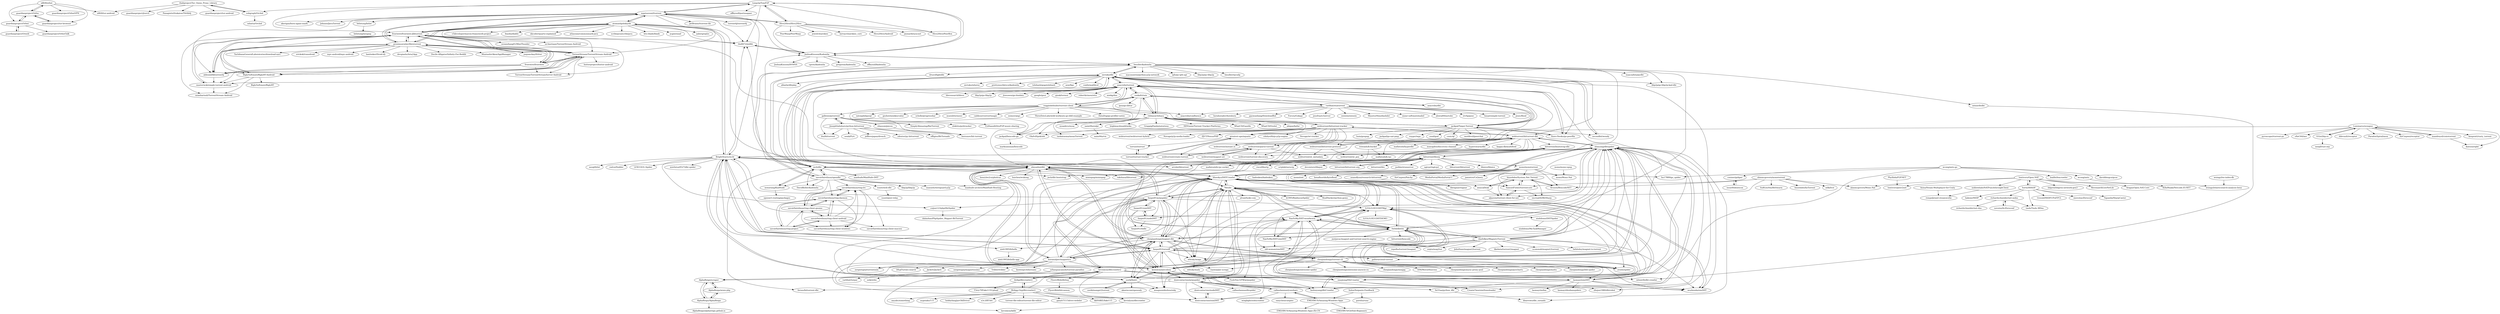 digraph G {
"n8fr8/orbot" -> "guardianproject/Orfox"
"n8fr8/orbot" -> "n8fr8/tor-android"
"n8fr8/orbot" -> "guardianproject/Orbot"
"n8fr8/orbot" -> "guardianproject/OrbotVPN"
"n8fr8/orbot" -> "guardianproject/tor-browser"
"mpetazzoni/ttorrent" -> "atomashpolskiy/bt"
"mpetazzoni/ttorrent" -> "frostwire/frostwire-jlibtorrent"
"mpetazzoni/ttorrent" -> "proninyaroslav/libretorrent"
"mpetazzoni/ttorrent" -> "tomp2p/TomP2P"
"mpetazzoni/ttorrent" -> "TorrentStream/TorrentStream-Android"
"mpetazzoni/ttorrent" -> "the8472/mldht"
"mpetazzoni/ttorrent" -> "bitletorg/bitlet"
"mpetazzoni/ttorrent" -> "aldenml/libtorrent4j"
"mpetazzoni/ttorrent" -> "BrightStarry/zx-bt"
"mpetazzoni/ttorrent" -> "Hive2Hive/Hive2Hive"
"mpetazzoni/ttorrent" -> "JetBrains/ttorrent-lib"
"mpetazzoni/ttorrent" -> "JoshuaKissoon/Kademlia"
"mpetazzoni/ttorrent" -> "torrent4j/torrent4j"
"mpetazzoni/ttorrent" -> "akerigan/born-again-snark"
"mpetazzoni/ttorrent" -> "Johnnei/JavaTorrent"
"cenkalti/rain" -> "anacrolix/torrent"
"cenkalti/rain" -> "veggiedefender/torrent-client"
"cenkalti/rain" -> "jackpal/bencode-go"
"cenkalti/rain" -> "anacrolix/dht"
"cenkalti/rain" -> "chihaya/chihaya"
"cenkalti/rain" -> "anacrolix/confluence"
"cenkalti/rain" -> "varbhat/exatorrent"
"cenkalti/rain" -> "ipsn/go-libtor" ["e"=1]
"Hive2Hive/Hive2Hive" -> "tomp2p/TomP2P"
"Hive2Hive/Hive2Hive" -> "PeerWasp/PeerWasp"
"Hive2Hive/Hive2Hive" -> "jewel/clearskies" ["e"=1]
"Hive2Hive/Hive2Hive" -> "larroy/clearskies_core" ["e"=1]
"Hive2Hive/Hive2Hive" -> "Hive2Hive/Android"
"Hive2Hive/Hive2Hive" -> "JoshuaKissoon/Kademlia"
"Hive2Hive/Hive2Hive" -> "jminardi/syncnet" ["e"=1]
"Hive2Hive/Hive2Hive" -> "mpetazzoni/ttorrent"
"Hive2Hive/Hive2Hive" -> "Hive2Hive/PeerBox"
"anacrolix/torrent" -> "jpillora/cloud-torrent" ["e"=1]
"anacrolix/torrent" -> "jackpal/Taipei-Torrent"
"anacrolix/torrent" -> "shiyanhui/dht"
"anacrolix/torrent" -> "cenkalti/rain"
"anacrolix/torrent" -> "chihaya/chihaya"
"anacrolix/torrent" -> "Sioro-Neoku/go-peerflix"
"anacrolix/torrent" -> "blevesearch/bleve" ["e"=1]
"anacrolix/torrent" -> "libp2p/go-libp2p" ["e"=1]
"anacrolix/torrent" -> "nictuku/dht"
"anacrolix/torrent" -> "jteeuwen/go-bindata" ["e"=1]
"anacrolix/torrent" -> "google/gxui" ["e"=1]
"anacrolix/torrent" -> "gizak/termui" ["e"=1]
"anacrolix/torrent" -> "robertkrimen/otto" ["e"=1]
"anacrolix/torrent" -> "veggiedefender/torrent-client"
"anacrolix/torrent" -> "miekg/dns" ["e"=1]
"shiyanhui/dht" -> "fanpei91/p2pspider"
"shiyanhui/dht" -> "fanpei91/torsniff"
"shiyanhui/dht" -> "BrightStarry/zx-bt"
"shiyanhui/dht" -> "anacrolix/torrent"
"shiyanhui/dht" -> "nictuku/dht"
"shiyanhui/dht" -> "78/ssbc"
"shiyanhui/dht" -> "alanyang/dhtspider"
"shiyanhui/dht" -> "keenwon/antcolony"
"shiyanhui/dht" -> "chenjiandongx/magnet-dht"
"shiyanhui/dht" -> "hu17889/go_spider" ["e"=1]
"shiyanhui/dht" -> "0x0d/dhtfck"
"shiyanhui/dht" -> "boramalper/magnetico"
"shiyanhui/dht" -> "henrylee2cn/pholcus" ["e"=1]
"shiyanhui/dht" -> "blueskyz/DHTCrawler"
"shiyanhui/dht" -> "huichen/wukong" ["e"=1]
"fanpei91/torsniff" -> "shiyanhui/dht"
"fanpei91/torsniff" -> "chenjiandongx/magnet-dht"
"fanpei91/torsniff" -> "BrightStarry/zx-bt"
"fanpei91/torsniff" -> "keenwon/antcolony"
"fanpei91/torsniff" -> "alanyang/dhtspider"
"fanpei91/torsniff" -> "boramalper/magnetico"
"fanpei91/torsniff" -> "blueskyz/DHTCrawler"
"fanpei91/torsniff" -> "anacrolix/torrent"
"fanpei91/torsniff" -> "78/ssbc"
"fanpei91/torsniff" -> "ssstk/findcl"
"fanpei91/torsniff" -> "chenjiandongx/torrent-cli"
"fanpei91/torsniff" -> "whtsky/maga"
"fanpei91/torsniff" -> "NanYoMy/DHT-woodworm"
"fanpei91/torsniff" -> "beilunyang/dhtCrawler"
"fanpei91/torsniff" -> "jpillora/cloud-torrent" ["e"=1]
"bizzehdee/System.Net.Torrent" -> "SamuelFisher/torrentcore"
"bizzehdee/System.Net.Torrent" -> "amacal/leak"
"bizzehdee/System.Net.Torrent" -> "aljazsim/torrent-client-for-net"
"bizzehdee/System.Net.Torrent" -> "encrypt0r/BitSharp"
"bizzehdee/System.Net.Torrent" -> "Krusen/BencodeNET"
"naim94a/udpt" -> "naim94a/vix"
"78/ssbc" -> "keenwon/antcolony"
"78/ssbc" -> "shiyanhui/dht"
"78/ssbc" -> "NanYoMy/DHT-woodworm"
"78/ssbc" -> "blueskyz/DHTCrawler"
"78/ssbc" -> "wenguonideshou/zsky" ["e"=1]
"78/ssbc" -> "alanyang/dhtspider"
"78/ssbc" -> "0x0d/dhtfck"
"78/ssbc" -> "k1995/BaiduyunSpider" ["e"=1]
"78/ssbc" -> "Fuck-You-GFW/p2pspider" ["e"=1]
"78/ssbc" -> "fanpei91/p2pspider"
"78/ssbc" -> "dontcontactme/p2pspider"
"78/ssbc" -> "RealHacker/python-gems" ["e"=1]
"78/ssbc" -> "chenjiandongx/magnet-dht"
"78/ssbc" -> "h31h31/H31DHTMgr"
"78/ssbc" -> "alvan/luokr.com" ["e"=1]
"chenjiandongx/magnet-dht" -> "chenjiandongx/torrent-cli"
"chenjiandongx/magnet-dht" -> "blueskyz/DHTCrawler"
"chenjiandongx/magnet-dht" -> "fanpei91/torsniff"
"chenjiandongx/magnet-dht" -> "BrightStarry/zx-bt"
"chenjiandongx/magnet-dht" -> "shiyanhui/dht"
"chenjiandongx/magnet-dht" -> "keenwon/antcolony"
"chenjiandongx/magnet-dht" -> "ssstk/findcl"
"chenjiandongx/magnet-dht" -> "fanpei91/p2pspider"
"chenjiandongx/magnet-dht" -> "alanyang/dhtspider"
"chenjiandongx/magnet-dht" -> "xieh1995/bthello"
"chenjiandongx/magnet-dht" -> "0x0d/dhtfck"
"chenjiandongx/magnet-dht" -> "raawaa/jav-scrapy" ["e"=1]
"chenjiandongx/magnet-dht" -> "78/ssbc"
"chenjiandongx/magnet-dht" -> "whtsky/maga"
"chenjiandongx/magnet-dht" -> "boramalper/magnetico"
"thaliproject/Tor_Onion_Proxy_Library" -> "PanagiotisDrakatos/T0rlib4j"
"thaliproject/Tor_Onion_Proxy_Library" -> "subgraph/Orchid"
"thaliproject/Tor_Onion_Proxy_Library" -> "guardianproject/tor-android" ["e"=1]
"thaliproject/Tor_Onion_Proxy_Library" -> "n8fr8/tor-android"
"thaliproject/Tor_Onion_Proxy_Library" -> "guardianproject/jtorctl"
"liulex/Snipaste-Feedback" -> "EMLVIRUS/Amazing-Windows-Apps"
"liulex/Snipaste-Feedback" -> "goreliu/runz" ["e"=1]
"SamuelFisher/torrentcore" -> "bizzehdee/System.Net.Torrent"
"SamuelFisher/torrentcore" -> "encrypt0r/BitSharp"
"SamuelFisher/torrentcore" -> "aljazsim/torrent-client-for-net"
"Btdigg-Org/dhtcrawler2" -> "btdig/dhtcrawler2"
"Btdigg-Org/dhtcrawler2" -> "kevinlynx/dhtcrawler"
"Btdigg-Org/dhtcrawler2" -> "kevinlynx/dhtcrawler2"
"Btdigg-Org/dhtcrawler2" -> "torrent-file-editor/torrent-file-editor" ["e"=1]
"Btdigg-Org/dhtcrawler2" -> "gaoyb7/115drive-webdav" ["e"=1]
"Btdigg-Org/dhtcrawler2" -> "kkHAIKE/fake115" ["e"=1]
"Btdigg-Org/dhtcrawler2" -> "anyabc/something" ["e"=1]
"Btdigg-Org/dhtcrawler2" -> "acgotaku/115" ["e"=1]
"Btdigg-Org/dhtcrawler2" -> "hobbyfang/javOldDriver" ["e"=1]
"Btdigg-Org/dhtcrawler2" -> "u3c3/BT-btt" ["e"=1]
"Asixa/Steam-Multiplayer-for-Unity" -> "rempelj/unet-steamworks"
"boramalper/magnetico" -> "sergiotapia/magnetissimo" ["e"=1]
"boramalper/magnetico" -> "shiyanhui/dht"
"boramalper/magnetico" -> "Tribler/tribler" ["e"=1]
"boramalper/magnetico" -> "fanpei91/torsniff"
"boramalper/magnetico" -> "anacrolix/torrent"
"boramalper/magnetico" -> "fanpei91/p2pspider"
"boramalper/magnetico" -> "sergiotapia/torrentinim" ["e"=1]
"boramalper/magnetico" -> "kevinlynx/dhtcrawler2"
"boramalper/magnetico" -> "chenjiandongx/magnet-dht"
"boramalper/magnetico" -> "AlphaReign/scraper"
"boramalper/magnetico" -> "Jackett/Jackett" ["e"=1]
"boramalper/magnetico" -> "78/ssbc"
"boramalper/magnetico" -> "urbanguacamole/torrent-paradise"
"boramalper/magnetico" -> "kootenpv/whereami" ["e"=1]
"boramalper/magnetico" -> "DEgITx/rats-search" ["e"=1]
"chihaya/chihaya" -> "webtorrent/bittorrent-tracker"
"chihaya/chihaya" -> "anacrolix/torrent"
"chihaya/chihaya" -> "leighmacdonald/mika"
"chihaya/chihaya" -> "GrappigPanda/notorious"
"chihaya/chihaya" -> "jackpal/Taipei-Torrent"
"chihaya/chihaya" -> "HDVinnie/Torrent-Tracker-Platforms" ["e"=1]
"chihaya/chihaya" -> "cenkalti/rain"
"chihaya/chihaya" -> "WhatCD/Gazelle" ["e"=1]
"chihaya/chihaya" -> "WhatCD/Ocelot" ["e"=1]
"chihaya/chihaya" -> "naim94a/udpt"
"chihaya/chihaya" -> "OlafvdSpek/xbt"
"chihaya/chihaya" -> "taobataoma/meanTorrent" ["e"=1]
"chihaya/chihaya" -> "greatest-ape/aquatic"
"chihaya/chihaya" -> "abique/hefur"
"chihaya/chihaya" -> "nyaadevs/nyaa" ["e"=1]
"bittorrent/libutp" -> "bittorrent/bootstrap-dht"
"bittorrent/libutp" -> "jech/dht"
"bittorrent/libutp" -> "bittorrent/bittorrent.org"
"bittorrent/libutp" -> "arvidn/libtorrent" ["e"=1]
"bittorrent/libutp" -> "rakshasa/libtorrent" ["e"=1]
"bittorrent/libutp" -> "libtorrent/libtorrent" ["e"=1]
"bittorrent/libutp" -> "miniupnp/miniupnp" ["e"=1]
"bittorrent/libutp" -> "libnice/libnice" ["e"=1]
"bittorrent/libutp" -> "cisco/libsrtp" ["e"=1]
"bittorrent/libutp" -> "sctplab/usrsctp" ["e"=1]
"bittorrent/libutp" -> "devsisters/libquic" ["e"=1]
"bittorrent/libutp" -> "mono/monotorrent"
"bittorrent/libutp" -> "bittorrent/btc"
"bittorrent/libutp" -> "jselbie/stunserver" ["e"=1]
"bittorrent/libutp" -> "ngtcp2/ngtcp2" ["e"=1]
"subgraph/Orchid" -> "thaliproject/Tor_Onion_Proxy_Library"
"subgraph/Orchid" -> "mhatta/Orchid"
"atomashpolskiy/bt" -> "mpetazzoni/ttorrent"
"atomashpolskiy/bt" -> "frostwire/frostwire-jlibtorrent"
"atomashpolskiy/bt" -> "proninyaroslav/libretorrent"
"atomashpolskiy/bt" -> "BrightStarry/zx-bt"
"atomashpolskiy/bt" -> "the8472/mldht"
"atomashpolskiy/bt" -> "shiyanhui/dht"
"atomashpolskiy/bt" -> "aaberg/sql2o" ["e"=1]
"atomashpolskiy/bt" -> "v5developer/maven-framework-project" ["e"=1]
"atomashpolskiy/bt" -> "ihaolin/diablo" ["e"=1]
"atomashpolskiy/bt" -> "nkcoder/quartz-explained" ["e"=1]
"atomashpolskiy/bt" -> "atlassian/commonmark-java" ["e"=1]
"atomashpolskiy/bt" -> "scribejava/scribejava" ["e"=1]
"atomashpolskiy/bt" -> "lets-blade/blade" ["e"=1]
"atomashpolskiy/bt" -> "TorrentStream/TorrentStream-Android"
"atomashpolskiy/bt" -> "acgist/snail" ["e"=1]
"bittorrent/bittorrent.org" -> "bittorrent/libutp"
"proninyaroslav/libretorrent" -> "frostwire/frostwire-jlibtorrent"
"proninyaroslav/libretorrent" -> "TachibanaGeneralLaboratories/download-navi" ["e"=1]
"proninyaroslav/libretorrent" -> "TorrentStream/TorrentStream-Android"
"proninyaroslav/libretorrent" -> "BiglySoftware/BiglyBT-Android"
"proninyaroslav/libretorrent" -> "erickok/transdroid" ["e"=1]
"proninyaroslav/libretorrent" -> "mpv-android/mpv-android" ["e"=1]
"proninyaroslav/libretorrent" -> "aldenml/libtorrent4j"
"proninyaroslav/libretorrent" -> "Iamlooker/Droid-ify" ["e"=1]
"proninyaroslav/libretorrent" -> "frostwire/frostwire"
"proninyaroslav/libretorrent" -> "devgianlu/Aria2App" ["e"=1]
"proninyaroslav/libretorrent" -> "Docile-Alligator/Infinity-For-Reddit" ["e"=1]
"proninyaroslav/libretorrent" -> "atomashpolskiy/bt"
"proninyaroslav/libretorrent" -> "MuntashirAkon/AppManager" ["e"=1]
"proninyaroslav/libretorrent" -> "jonjomckay/fritter" ["e"=1]
"proninyaroslav/libretorrent" -> "mpetazzoni/ttorrent"
"Phylliida/P2P.NET" -> "lontivero/peer2net"
"bmuller/kademlia" -> "bmuller/rpcudp"
"bmuller/kademlia" -> "JoshuaKissoon/Kademlia"
"bmuller/kademlia" -> "nictuku/dht"
"bmuller/kademlia" -> "jech/dht"
"bmuller/kademlia" -> "nitmir/btdht"
"bmuller/kademlia" -> "savoirfairelinux/opendht"
"bmuller/kademlia" -> "libp2p/go-libp2p-kad-dht" ["e"=1]
"bmuller/kademlia" -> "blueskyz/DHTCrawler"
"bmuller/kademlia" -> "isaaczafuta/pydht"
"bmuller/kademlia" -> "webtorrent/bittorrent-dht"
"bmuller/kademlia" -> "drxzcl/lightdht"
"bmuller/kademlia" -> "macsnoeren/python-p2p-network" ["e"=1]
"bmuller/kademlia" -> "0x0d/dhtfck"
"bmuller/kademlia" -> "ipfs/py-ipfs-api" ["e"=1]
"bmuller/kademlia" -> "libp2p/py-libp2p" ["e"=1]
"frostwire/frostwire" -> "frostwire/frostwire-jlibtorrent"
"frostwire/frostwire" -> "TorrentStream/TorrentStream-Android"
"frostwire/frostwire" -> "proninyaroslav/libretorrent"
"frostwire/frostwire" -> "aldenml/libtorrent4j"
"frostwire/frostwire" -> "masterwok/simple-torrent-android"
"frostwire/frostwire" -> "BiglySoftware/BiglyBT-Android"
"frostwire/frostwire" -> "TorrentStream/TorrentStreamServer-Android"
"hadouken/hadouken" -> "libragnar/ragnar"
"mono/monotorrent" -> "bizzehdee/System.Net.Torrent"
"mono/monotorrent" -> "mono/xwt" ["e"=1]
"mono/monotorrent" -> "Krusen/BencodeNET"
"mono/monotorrent" -> "amacal/leak"
"mono/monotorrent" -> "SamuelFisher/torrentcore"
"mono/monotorrent" -> "hadouken/hadouken"
"mono/monotorrent" -> "mono/Mono.Nat"
"mono/monotorrent" -> "hexafluoride/byteflood"
"mono/monotorrent" -> "seanoflynn/research-bittorrent"
"mono/monotorrent" -> "h31h31/H31DHTMgr"
"mono/monotorrent" -> "SirCmpwn/Patchy"
"mono/monotorrent" -> "libragnar/ragnar"
"mono/monotorrent" -> "MediaPortal/MediaPortal-1" ["e"=1]
"mono/monotorrent" -> "jamietre/CsQuery" ["e"=1]
"nictuku/dht" -> "jackpal/Taipei-Torrent"
"nictuku/dht" -> "secondbit/wendy"
"nictuku/dht" -> "anacrolix/dht"
"nictuku/dht" -> "shiyanhui/dht"
"nictuku/dht" -> "bmuller/kademlia"
"nictuku/dht" -> "libp2p/go-libp2p-kad-dht" ["e"=1]
"nictuku/dht" -> "nictuku/wherez"
"nictuku/dht" -> "prettymuchbryce/kademlia"
"nictuku/dht" -> "jech/dht"
"nictuku/dht" -> "anacrolix/torrent"
"nictuku/dht" -> "zhujun1980/dhtrobot"
"nictuku/dht" -> "telehash/gogotelehash" ["e"=1]
"nictuku/dht" -> "Sioro-Neoku/go-peerflix"
"nictuku/dht" -> "axw/llgo" ["e"=1]
"nictuku/dht" -> "conformal/btcd" ["e"=1]
"tomp2p/TomP2P" -> "Hive2Hive/Hive2Hive"
"tomp2p/TomP2P" -> "JoshuaKissoon/Kademlia"
"tomp2p/TomP2P" -> "the8472/mldht"
"tomp2p/TomP2P" -> "offbynull/portmapper" ["e"=1]
"tomp2p/TomP2P" -> "mpetazzoni/ttorrent"
"tomp2p/TomP2P" -> "frostwire/frostwire-jlibtorrent"
"tomp2p/TomP2P" -> "Hive2Hive/PeerBox"
"tomp2p/TomP2P" -> "subgraph/Orchid"
"jackpal/Taipei-Torrent" -> "nictuku/dht"
"jackpal/Taipei-Torrent" -> "anacrolix/torrent"
"jackpal/Taipei-Torrent" -> "Sioro-Neoku/go-peerflix"
"jackpal/Taipei-Torrent" -> "royger/wgo"
"jackpal/Taipei-Torrent" -> "chihaya/chihaya"
"jackpal/Taipei-Torrent" -> "jackpal/bencode-go"
"jackpal/Taipei-Torrent" -> "zond/god" ["e"=1]
"jackpal/Taipei-Torrent" -> "cznic/ql" ["e"=1]
"jackpal/Taipei-Torrent" -> "secondbit/wendy"
"jackpal/Taipei-Torrent" -> "worldveil/peerchat"
"jackpal/Taipei-Torrent" -> "xiaojiong/DhtCrawler"
"jackpal/Taipei-Torrent" -> "huin/goupnp" ["e"=1]
"jackpal/Taipei-Torrent" -> "jackpal/go-nat-pmp" ["e"=1]
"secondbit/wendy" -> "nictuku/dht"
"varbhat/exatorrent" -> "sergiotapia/torrentinim" ["e"=1]
"varbhat/exatorrent" -> "cenkalti/rain"
"varbhat/exatorrent" -> "boypt/simple-torrent" ["e"=1]
"varbhat/exatorrent" -> "jesec/flood" ["e"=1]
"varbhat/exatorrent" -> "anacrolix/confluence"
"varbhat/exatorrent" -> "horahoradev/horahora" ["e"=1]
"varbhat/exatorrent" -> "gaowanliang/DownloadBot" ["e"=1]
"varbhat/exatorrent" -> "Forceu/Gokapi" ["e"=1]
"varbhat/exatorrent" -> "jessfraz/s3server" ["e"=1]
"varbhat/exatorrent" -> "swizzin/swizzin" ["e"=1]
"varbhat/exatorrent" -> "anacrolix/torrent"
"varbhat/exatorrent" -> "MauriceNino/dashdot" ["e"=1]
"varbhat/exatorrent" -> "smmr-software/mabel"
"varbhat/exatorrent" -> "alexta69/metube" ["e"=1]
"varbhat/exatorrent" -> "stv0g/gose" ["e"=1]
"issue9/identicon" -> "cosiner/gohper"
"Luminarys/synapse" -> "GGist/bip-rs"
"Luminarys/synapse" -> "ddevault/receptor"
"Luminarys/synapse" -> "ParadoxSpiral/axon"
"Luminarys/synapse" -> "SirCmpwn/receptor"
"Luminarys/synapse" -> "mandreyel/cratetorrent"
"Luminarys/synapse" -> "greatest-ape/aquatic"
"Luminarys/synapse" -> "kenpratt/rusty_torrent"
"Luminarys/synapse" -> "ikatson/rqbit"
"Luminarys/synapse" -> "pyroscope/rtorrent-ps" ["e"=1]
"Luminarys/synapse" -> "eXeC64/imv" ["e"=1]
"Sioro-Neoku/go-peerflix" -> "jackpal/Taipei-Torrent"
"Sioro-Neoku/go-peerflix" -> "anacrolix/torrent"
"GGist/bip-rs" -> "meqif/rust-utp"
"GGist/bip-rs" -> "Luminarys/synapse"
"0x0d/dhtfck" -> "NanYoMy/DHT-woodworm"
"0x0d/dhtfck" -> "blueskyz/DHTCrawler"
"0x0d/dhtfck" -> "bittorrent/bencode"
"0x0d/dhtfck" -> "laomayi/simDHT"
"0x0d/dhtfck" -> "h31h31/H31DHTMgr"
"0x0d/dhtfck" -> "shiyanhui/dht"
"0x0d/dhtfck" -> "78/ssbc"
"0x0d/dhtfck" -> "old-woman/simDHT"
"0x0d/dhtfck" -> "justjavac/magnet-and-torrent-search-engine"
"0x0d/dhtfck" -> "wuzhenda/simDHT"
"0x0d/dhtfck" -> "zrools/spider"
"0x0d/dhtfck" -> "danfolkes/Magnet2Torrent"
"0x0d/dhtfck" -> "NanYoMy/DHT-simDHT"
"0x0d/dhtfck" -> "alanyang/dhtspider"
"0x0d/dhtfck" -> "chenjiandongx/magnet-dht"
"webtorrent/bittorrent-tracker" -> "webtorrent/bittorrent-dht"
"webtorrent/bittorrent-tracker" -> "chihaya/chihaya"
"webtorrent/bittorrent-tracker" -> "Novage/wt-tracker" ["e"=1]
"webtorrent/bittorrent-tracker" -> "webtorrent/instant.io" ["e"=1]
"webtorrent/bittorrent-tracker" -> "webtorrent/parse-torrent"
"webtorrent/bittorrent-tracker" -> "webtorrent/create-torrent"
"webtorrent/bittorrent-tracker" -> "webtorrent/webtorrent-hybrid"
"webtorrent/bittorrent-tracker" -> "Novage/p2p-media-loader" ["e"=1]
"webtorrent/bittorrent-tracker" -> "webtorrent/torrent-discovery"
"webtorrent/bittorrent-tracker" -> "OlafvdSpek/xbt"
"webtorrent/bittorrent-tracker" -> "ZJUT/NexusPHP" ["e"=1]
"webtorrent/bittorrent-tracker" -> "greatest-ape/aquatic"
"webtorrent/bittorrent-tracker" -> "taobataoma/meanTorrent" ["e"=1]
"webtorrent/bittorrent-tracker" -> "webtorrent/bittorrent-protocol"
"webtorrent/bittorrent-tracker" -> "cdnbye/hlsjs-p2p-engine" ["e"=1]
"Krusen/BencodeNET" -> "bizzehdee/System.Net.Torrent"
"jech/dht" -> "savoirfairelinux/opendht"
"jech/dht" -> "jech/dht-bootstrap"
"jech/dht" -> "mwarning/KadNode"
"jech/dht" -> "bittorrent/bootstrap-dht"
"jech/dht" -> "bittorrent/libutp"
"jech/dht" -> "nictuku/dht"
"jech/dht" -> "bmuller/kademlia"
"jech/dht" -> "DavidKeller/kademlia"
"jech/dht" -> "maidsafe/MaidSafe-DHT" ["e"=1]
"jech/dht" -> "rakshasa/libtorrent" ["e"=1]
"jech/dht" -> "JoshuaKissoon/Kademlia"
"jech/dht" -> "miniupnp/miniupnp" ["e"=1]
"jech/dht" -> "the8472/mldht"
"jech/dht" -> "feross/bittorrent-dht" ["e"=1]
"savoirfairelinux/opendht" -> "jech/dht"
"savoirfairelinux/opendht" -> "savoirfairelinux/ring-daemon"
"savoirfairelinux/opendht" -> "bmuller/kademlia"
"savoirfairelinux/opendht" -> "manuels/wireguard-p2p" ["e"=1]
"savoirfairelinux/opendht" -> "nictuku/dht"
"savoirfairelinux/opendht" -> "maidsafe-archive/MaidSafe-Routing"
"savoirfairelinux/opendht" -> "mwarning/KadNode"
"savoirfairelinux/opendht" -> "DavidKeller/kademlia"
"savoirfairelinux/opendht" -> "savoirfairelinux/ring-client-gnome"
"savoirfairelinux/opendht" -> "savoirfairelinux/ring-lrc"
"savoirfairelinux/opendht" -> "webtorrent/bittorrent-dht"
"savoirfairelinux/opendht" -> "libp2p/libp2p" ["e"=1]
"savoirfairelinux/opendht" -> "xuset/web-dht"
"mwarning/KadNode" -> "jech/dht"
"mwarning/KadNode" -> "openwrt-routing/packages" ["e"=1]
"webtorrent/bittorrent-protocol" -> "webtorrent/ut_metadata"
"webtorrent/bittorrent-protocol" -> "webtorrent/ut_pex"
"webtorrent/bittorrent-protocol" -> "webtorrent/bittorrent-dht"
"tristanls/k-bucket" -> "mafintosh/k-rpc-socket"
"tristanls/k-bucket" -> "mafintosh/k-rpc"
"dontcontactme/p2pspider" -> "dontcontactme/simDHT"
"dontcontactme/p2pspider" -> "alanyang/dhtspider"
"dontcontactme/p2pspider" -> "dontcontactme/nodeDHT"
"dontcontactme/p2pspider" -> "callmelanmao/yunshare"
"dontcontactme/p2pspider" -> "callmelanmao/btspider"
"dontcontactme/p2pspider" -> "beilunyang/dhtCrawler"
"dontcontactme/p2pspider" -> "keenwon/antcolony"
"dontcontactme/p2pspider" -> "feross/bittorrent-dht" ["e"=1]
"dontcontactme/p2pspider" -> "78/ssbc"
"dontcontactme/p2pspider" -> "shiyanhui/dht"
"alanmcgovern/monotorrent" -> "SamuelFisher/torrentcore"
"alanmcgovern/monotorrent" -> "aljazsim/torrent-client-for-net"
"alanmcgovern/monotorrent" -> "mfkl/lvst"
"alanmcgovern/monotorrent" -> "Krusen/BencodeNET"
"alanmcgovern/monotorrent" -> "SuRGeoNix/BitSwarm"
"alanmcgovern/monotorrent" -> "bizzehdee/bzTorrent"
"alanmcgovern/monotorrent" -> "alanmcgovern/Mono.Nat"
"veggiedefender/torrent-client" -> "cenkalti/rain"
"veggiedefender/torrent-client" -> "anacrolix/torrent"
"veggiedefender/torrent-client" -> "jackpal/bencode-go"
"veggiedefender/torrent-client" -> "eatonphil/gosql" ["e"=1]
"veggiedefender/torrent-client" -> "chihaya/chihaya"
"veggiedefender/torrent-client" -> "shiyanhui/dht"
"veggiedefender/torrent-client" -> "jackpal/Taipei-Torrent"
"veggiedefender/torrent-client" -> "geohot/minikeyvalue" ["e"=1]
"veggiedefender/torrent-client" -> "schollz/progressbar" ["e"=1]
"veggiedefender/torrent-client" -> "muesli/termenv" ["e"=1]
"veggiedefender/torrent-client" -> "caddyserver/certmagic" ["e"=1]
"veggiedefender/torrent-client" -> "esimov/pigo" ["e"=1]
"veggiedefender/torrent-client" -> "gallexis/pytorrent"
"veggiedefender/torrent-client" -> "ThreeDotsLabs/wild-workouts-go-ddd-example" ["e"=1]
"veggiedefender/torrent-client" -> "DataDog/go-profiler-notes" ["e"=1]
"JoshuaKissoon/Kademlia" -> "JoshuaKissoon/DOSNA"
"JoshuaKissoon/Kademlia" -> "the8472/mldht"
"JoshuaKissoon/Kademlia" -> "tomp2p/TomP2P"
"JoshuaKissoon/Kademlia" -> "cgrotz/kademlia"
"JoshuaKissoon/Kademlia" -> "bmuller/kademlia"
"JoshuaKissoon/Kademlia" -> "gregorias/kademlia"
"JoshuaKissoon/Kademlia" -> "offbynull/kademlia"
"kevinlynx/dhtcrawler" -> "kevinlynx/kdht"
"mandreyel/cratetorrent" -> "ikatson/rqbit"
"mandreyel/cratetorrent" -> "Luminarys/synapse"
"kevinlynx/dhtcrawler2" -> "btdig/dhtcrawler2"
"kevinlynx/dhtcrawler2" -> "kevinlynx/dhtcrawler"
"kevinlynx/dhtcrawler2" -> "laomayi/simDHT"
"kevinlynx/dhtcrawler2" -> "0x55aa/python_dht"
"kevinlynx/dhtcrawler2" -> "blueskyz/DHTCrawler"
"kevinlynx/dhtcrawler2" -> "FlyersWeb/dhtbay"
"kevinlynx/dhtcrawler2" -> "alanyang/dhtspider"
"kevinlynx/dhtcrawler2" -> "h31h31/H31DHTMgr"
"kevinlynx/dhtcrawler2" -> "kevinlynx/kdht"
"kevinlynx/dhtcrawler2" -> "xiaojiong/DhtCrawler"
"kevinlynx/dhtcrawler2" -> "nitmir/btdht-crawler"
"kevinlynx/dhtcrawler2" -> "AlphaReign/scraper"
"frostwire/frostwire-jlibtorrent" -> "TorrentStream/TorrentStream-Android"
"frostwire/frostwire-jlibtorrent" -> "masterwok/simple-torrent-android"
"frostwire/frostwire-jlibtorrent" -> "frostwire/frostwire"
"frostwire/frostwire-jlibtorrent" -> "aldenml/libtorrent4j"
"frostwire/frostwire-jlibtorrent" -> "proninyaroslav/libretorrent"
"frostwire/frostwire-jlibtorrent" -> "mpetazzoni/ttorrent"
"frostwire/frostwire-jlibtorrent" -> "mianharisali/TorrentStream-Android"
"frostwire/frostwire-jlibtorrent" -> "TorrentStream/TorrentStreamServer-Android"
"frostwire/frostwire-jlibtorrent" -> "atomashpolskiy/bt"
"frostwire/frostwire-jlibtorrent" -> "se-bastiaan/TorrentStream-Android"
"frostwire/frostwire-jlibtorrent" -> "arvidn/libtorrent" ["e"=1]
"frostwire/frostwire-jlibtorrent" -> "BiglySoftware/BiglyBT-Android"
"frostwire/frostwire-jlibtorrent" -> "the8472/mldht"
"frostwire/frostwire-jlibtorrent" -> "oceanzhang01/MiniThunder" ["e"=1]
"callmelanmao/yunshare" -> "dontcontactme/p2pspider"
"callmelanmao/yunshare" -> "EMLVIRUS/Amazing-Windows-Apps"
"callmelanmao/yunshare" -> "easychen/catgate" ["e"=1]
"callmelanmao/yunshare" -> "winglight/soducrawler"
"chenjiandongx/torrent-cli" -> "chenjiandongx/magnet-dht"
"chenjiandongx/torrent-cli" -> "blueskyz/DHTCrawler"
"chenjiandongx/torrent-cli" -> "chenjiandongx/async-proxy-pool" ["e"=1]
"chenjiandongx/torrent-cli" -> "chenjiandongx/pyecharts" ["e"=1]
"chenjiandongx/torrent-cli" -> "fanpei91/torsniff"
"chenjiandongx/torrent-cli" -> "chenjiandongx/mzitu" ["e"=1]
"chenjiandongx/torrent-cli" -> "chenjiandongx/bili-spider" ["e"=1]
"chenjiandongx/torrent-cli" -> "chenjiandongx/awesome-spider"
"chenjiandongx/torrent-cli" -> "raawaa/jav-scrapy" ["e"=1]
"chenjiandongx/torrent-cli" -> "0x0d/dhtfck"
"chenjiandongx/torrent-cli" -> "keenwon/antcolony"
"chenjiandongx/torrent-cli" -> "chenjiandongx/awesome-asyncio-cn" ["e"=1]
"chenjiandongx/torrent-cli" -> "alanyang/dhtspider"
"chenjiandongx/torrent-cli" -> "chenjiandongx/mmjpg" ["e"=1]
"chenjiandongx/torrent-cli" -> "lt94/MovieHeavens" ["e"=1]
"fanpei91/nodeDHT" -> "fanpei91/simDHT"
"fanpei91/nodeDHT" -> "fanpei91/rbdht"
"danfolkes/Magnet2Torrent" -> "blueskyz/DHTCrawler"
"danfolkes/Magnet2Torrent" -> "0x0d/dhtfck"
"danfolkes/Magnet2Torrent" -> "likebeta/torrent2magnet"
"danfolkes/Magnet2Torrent" -> "NanYoMy/DHT-woodworm"
"danfolkes/Magnet2Torrent" -> "whtsky/maga"
"danfolkes/Magnet2Torrent" -> "wuzhenda/simDHT"
"danfolkes/Magnet2Torrent" -> "zrools/spider"
"danfolkes/Magnet2Torrent" -> "h31h31/H31DHTMgr"
"danfolkes/Magnet2Torrent" -> "scommab/magnet2torrent"
"danfolkes/Magnet2Torrent" -> "lwhiteley/magnet-to-torrent"
"danfolkes/Magnet2Torrent" -> "repolho/torrent2magnet"
"danfolkes/Magnet2Torrent" -> "xrgtn/mag2tor"
"danfolkes/Magnet2Torrent" -> "alanyang/dhtspider"
"danfolkes/Magnet2Torrent" -> "JohnDoee/magnet2torrent"
"danfolkes/Magnet2Torrent" -> "laomayi/simDHT"
"seanoflynn/research-bittorrent" -> "SamuelFisher/torrentcore"
"beilunyang/dhtCrawler" -> "alanyang/dhtspider"
"beilunyang/dhtCrawler" -> "h31h31/H31DHTMgr"
"keenwon/antcolony" -> "78/ssbc"
"keenwon/antcolony" -> "alanyang/dhtspider"
"keenwon/antcolony" -> "shiyanhui/dht"
"keenwon/antcolony" -> "fanpei91/p2pspider"
"keenwon/antcolony" -> "chenjiandongx/magnet-dht"
"keenwon/antcolony" -> "dontcontactme/p2pspider"
"keenwon/antcolony" -> "blueskyz/DHTCrawler"
"keenwon/antcolony" -> "wenguonideshou/zsky" ["e"=1]
"keenwon/antcolony" -> "ssstk/findcl"
"keenwon/antcolony" -> "fanpei91/torsniff"
"keenwon/antcolony" -> "Fuck-You-GFW/p2pspider" ["e"=1]
"keenwon/antcolony" -> "BrightStarry/zx-bt"
"keenwon/antcolony" -> "beilunyang/dhtCrawler"
"keenwon/antcolony" -> "h31h31/H31DHTMgr"
"keenwon/antcolony" -> "NanYoMy/DHT-woodworm"
"guardianproject/Orfox" -> "guardianproject/tor-browser"
"guardianproject/Orfox" -> "guardianproject/Orbot"
"guardianproject/Orfox" -> "n8fr8/orbot"
"fanpei91/p2pspider" -> "shiyanhui/dht"
"fanpei91/p2pspider" -> "fanpei91/simDHT"
"fanpei91/p2pspider" -> "fanpei91/nodeDHT"
"fanpei91/p2pspider" -> "keenwon/antcolony"
"fanpei91/p2pspider" -> "alanyang/dhtspider"
"fanpei91/p2pspider" -> "wenguonideshou/zsky" ["e"=1]
"fanpei91/p2pspider" -> "beilunyang/dhtCrawler"
"fanpei91/p2pspider" -> "chenjiandongx/magnet-dht"
"fanpei91/p2pspider" -> "78/ssbc"
"fanpei91/p2pspider" -> "h31h31/H31DHTMgr"
"fanpei91/p2pspider" -> "cuijun123/phpDhtSpider"
"fanpei91/p2pspider" -> "whtsky/maga"
"fanpei91/p2pspider" -> "blueskyz/DHTCrawler"
"fanpei91/p2pspider" -> "boramalper/magnetico"
"fanpei91/p2pspider" -> "BrightStarry/zx-bt"
"aljazsim/torrent-client-for-net" -> "SamuelFisher/torrentcore"
"amacal/leak" -> "bizzehdee/System.Net.Torrent"
"amacal/leak" -> "aljazsim/torrent-client-for-net"
"cosiner/gohper" -> "issue9/identicon"
"wcong/ants-go" -> "wcong/ants"
"wcong/ants-go" -> "lealife/leacrawler"
"wcong/ants-go" -> "hu17889/go_spider" ["e"=1]
"wcong/ants-go" -> "cosiner/gohper"
"wcong/ants-go" -> "xiaojiong/DhtCrawler"
"wcong/ants-go" -> "daviddengcn/gcse"
"BiglySoftware/BiglyBT-Android" -> "BiglySoftware/BiglyBT" ["e"=1]
"BiglySoftware/BiglyBT-Android" -> "proninyaroslav/libretorrent"
"BiglySoftware/BiglyBT-Android" -> "TorrentStream/TorrentStream-Android"
"BiglySoftware/BiglyBT-Android" -> "masterwok/simple-torrent-android"
"BiglySoftware/BiglyBT-Android" -> "mianharisali/TorrentStream-Android"
"BrightStarry/zx-bt" -> "shiyanhui/dht"
"BrightStarry/zx-bt" -> "chenjiandongx/magnet-dht"
"BrightStarry/zx-bt" -> "xwlcn/Dodder"
"BrightStarry/zx-bt" -> "alanyang/dhtspider"
"BrightStarry/zx-bt" -> "LEXUGE/L-Spider"
"BrightStarry/zx-bt" -> "fanpei91/torsniff"
"BrightStarry/zx-bt" -> "mistletoe9527/dht-spider"
"BrightStarry/zx-bt" -> "atomashpolskiy/bt"
"BrightStarry/zx-bt" -> "xieh1995/bthello"
"BrightStarry/zx-bt" -> "cuijun123/phpDhtSpider"
"BrightStarry/zx-bt" -> "NanYoMy/DHT-woodworm"
"BrightStarry/zx-bt" -> "blueskyz/DHTCrawler"
"BrightStarry/zx-bt" -> "the8472/mldht"
"BrightStarry/zx-bt" -> "ssstk/findcl"
"BrightStarry/zx-bt" -> "neoql/btlet"
"EMLVIRUS/Amazing-Windows-Apps" -> "EMLVIRUS/Amazing-Windows-Apps-Zh-CN" ["e"=1]
"EMLVIRUS/Amazing-Windows-Apps" -> "callmelanmao/yunshare"
"EMLVIRUS/Amazing-Windows-Apps" -> "EMLVIRUS/GitHub-Beginners"
"jackpal/bencode-go" -> "marksamman/bencode"
"webtorrent/magnet-uri" -> "webtorrent/parse-torrent"
"aldenml/libtorrent4j" -> "frostwire/frostwire-jlibtorrent"
"aldenml/libtorrent4j" -> "masterwok/simple-torrent-android"
"aldenml/libtorrent4j" -> "TorrentStream/TorrentStream-Android"
"cuijun123/phpDhtSpider" -> "dalaizhao/PhpSpider_Magnet-BitTorrent"
"webtorrent/bittorrent-dht" -> "webtorrent/bittorrent-tracker"
"webtorrent/bittorrent-dht" -> "webtorrent/bittorrent-protocol"
"webtorrent/bittorrent-dht" -> "webtorrent/torrent-discovery"
"webtorrent/bittorrent-dht" -> "alanyang/dhtspider"
"webtorrent/bittorrent-dht" -> "webtorrent/ut_metadata"
"webtorrent/bittorrent-dht" -> "webtorrent/parse-torrent"
"webtorrent/bittorrent-dht" -> "tristanls/k-bucket"
"webtorrent/bittorrent-dht" -> "mafintosh/hyperdht"
"webtorrent/bittorrent-dht" -> "mafintosh/k-rpc"
"webtorrent/bittorrent-dht" -> "maxogden/discovery-channel" ["e"=1]
"webtorrent/bittorrent-dht" -> "webtorrent/instant.io" ["e"=1]
"webtorrent/bittorrent-dht" -> "webtorrent/ut_pex"
"webtorrent/bittorrent-dht" -> "bittorrent/bootstrap-dht"
"webtorrent/bittorrent-dht" -> "hyperswarm/dht" ["e"=1]
"webtorrent/bittorrent-dht" -> "kappa-db/multifeed" ["e"=1]
"blueskyz/DHTCrawler" -> "wuzhenda/simDHT"
"blueskyz/DHTCrawler" -> "NanYoMy/DHT-woodworm"
"blueskyz/DHTCrawler" -> "0x0d/dhtfck"
"blueskyz/DHTCrawler" -> "chenjiandongx/magnet-dht"
"blueskyz/DHTCrawler" -> "NanYoMy/DHT-simDHT"
"blueskyz/DHTCrawler" -> "alanyang/dhtspider"
"blueskyz/DHTCrawler" -> "laomayi/simDHT"
"blueskyz/DHTCrawler" -> "zrools/spider"
"blueskyz/DHTCrawler" -> "dontcontactme/simDHT"
"blueskyz/DHTCrawler" -> "whtsky/maga"
"blueskyz/DHTCrawler" -> "kevinlynx/dhtcrawler2"
"blueskyz/DHTCrawler" -> "xiaojiong/DhtCrawler"
"blueskyz/DHTCrawler" -> "h31h31/H31DHTMgr"
"blueskyz/DHTCrawler" -> "78/ssbc"
"blueskyz/DHTCrawler" -> "keenwon/antcolony"
"btdig/dhtcrawler2" -> "kevinlynx/dhtcrawler2"
"btdig/dhtcrawler2" -> "Btdigg-Org/dhtcrawler2"
"btdig/dhtcrawler2" -> "T3rry7f/Fake115Upload" ["e"=1]
"bittorrent/bootstrap-dht" -> "bittorrent/libutp"
"bittorrent/bootstrap-dht" -> "jech/dht"
"bittorrent/bootstrap-dht" -> "jech/dht-bootstrap"
"ssstk/findcl" -> "ssstk/manget2torrent"
"ssstk/findcl" -> "chenjiandongx/magnet-dht"
"ssstk/findcl" -> "keenwon/antcolony"
"ssstk/findcl" -> "BrightStarry/zx-bt"
"ssstk/findcl" -> "akaxincom/openzaly" ["e"=1]
"ssstk/findcl" -> "wenguonideshou/zsky" ["e"=1]
"ssstk/findcl" -> "alanyang/dhtspider"
"NanYoMy/DHT-woodworm" -> "NanYoMy/DHT-simDHT"
"NanYoMy/DHT-woodworm" -> "blueskyz/DHTCrawler"
"NanYoMy/DHT-woodworm" -> "0x0d/dhtfck"
"NanYoMy/DHT-woodworm" -> "laomayi/simDHT"
"NanYoMy/DHT-woodworm" -> "h31h31/H31DHTMgr"
"NanYoMy/DHT-woodworm" -> "old-woman/simDHT"
"NanYoMy/DHT-woodworm" -> "dontcontactme/simDHT"
"NanYoMy/DHT-woodworm" -> "wuzhenda/simDHT"
"NanYoMy/DHT-woodworm" -> "CreateChen/simDownloader"
"lontivero/Open.NAT" -> "alanmcgovern/Mono.Nat"
"lontivero/Open.NAT" -> "Yortw/RSSDP"
"lontivero/Open.NAT" -> "noblewhale/NATPunchthroughClient"
"lontivero/Open.NAT" -> "lontivero/peer2net"
"lontivero/Open.NAT" -> "lidgren/lidgren-network-gen3" ["e"=1]
"lontivero/Open.NAT" -> "RevenantX/LiteNetLib" ["e"=1]
"lontivero/Open.NAT" -> "Aragas/Open.NAT.Core"
"lontivero/Open.NAT" -> "KillaMaaki/Netcode.IO.NET" ["e"=1]
"urbanguacamole/torrent-paradise" -> "seik/stilio"
"urbanguacamole/torrent-paradise" -> "varbhat/torpar"
"guardianproject/tor-browser" -> "guardianproject/Orfox"
"whtsky/maga" -> "whtsky/mala"
"whtsky/maga" -> "zrools/spider"
"torrust/torrust" -> "torrust/torrust-tracker"
"richardschneider/net-mdns" -> "novotnyllc/Zeroconf"
"richardschneider/net-mdns" -> "tmds/Tmds.MDns"
"richardschneider/net-mdns" -> "richardschneider/net-dns"
"xiaojiong/DhtCrawler" -> "zhujun1980/dhtrobot"
"xiaojiong/DhtCrawler" -> "CreateChen/simDownloader"
"webtorrent/parse-torrent" -> "webtorrent/magnet-uri"
"webtorrent/parse-torrent" -> "webtorrent/create-torrent"
"webtorrent/parse-torrent" -> "webtorrent/torrent-discovery"
"webtorrent/parse-torrent" -> "webtorrent/ut_metadata"
"alanyang/dhtspider" -> "beilunyang/dhtCrawler"
"alanyang/dhtspider" -> "dontcontactme/p2pspider"
"alanyang/dhtspider" -> "blueskyz/DHTCrawler"
"alanyang/dhtspider" -> "dontcontactme/simDHT"
"alanyang/dhtspider" -> "webtorrent/bittorrent-dht"
"alanyang/dhtspider" -> "keenwon/antcolony"
"alanyang/dhtspider" -> "shiyanhui/dht"
"alanyang/dhtspider" -> "fanpei91/nodeDHT"
"alanyang/dhtspider" -> "BrightStarry/zx-bt"
"alanyang/dhtspider" -> "CreateChen/simDownloader"
"alanyang/dhtspider" -> "fanpei91/p2pspider"
"alanyang/dhtspider" -> "wuzhenda/simDHT"
"alanyang/dhtspider" -> "h31h31/H31DHTMgr"
"JosephSalisbury/python-bittorrent" -> "effigies/BitTornado" ["e"=1]
"JosephSalisbury/python-bittorrent" -> "semk/Pytt"
"JosephSalisbury/python-bittorrent" -> "lita/bittorrent"
"JosephSalisbury/python-bittorrent" -> "jefflovejapan/drench"
"JosephSalisbury/python-bittorrent" -> "borzunov/bit-torrent"
"JosephSalisbury/python-bittorrent" -> "gallexis/pytorrent"
"JosephSalisbury/python-bittorrent" -> "zdexter/py-bittorrent"
"mafintosh/k-rpc" -> "mafintosh/k-rpc-socket"
"TorrentStream/TorrentStream-Android" -> "frostwire/frostwire-jlibtorrent"
"TorrentStream/TorrentStream-Android" -> "TorrentStream/TorrentStreamServer-Android"
"TorrentStream/TorrentStream-Android" -> "masterwok/simple-torrent-android"
"TorrentStream/TorrentStream-Android" -> "aldenml/libtorrent4j"
"TorrentStream/TorrentStream-Android" -> "proninyaroslav/libretorrent"
"TorrentStream/TorrentStream-Android" -> "BiglySoftware/BiglyBT-Android"
"TorrentStream/TorrentStream-Android" -> "frostwire/frostwire"
"TorrentStream/TorrentStream-Android" -> "butterproject/butter-android" ["e"=1]
"laomayi/simDHT" -> "NanYoMy/DHT-woodworm"
"laomayi/simDHT" -> "laomayi/doubanspiders"
"laomayi/simDHT" -> "0x55aa/python_dht"
"laomayi/simDHT" -> "blueskyz/DHTCrawler"
"laomayi/simDHT" -> "wuzhenda/simDHT"
"laomayi/simDHT" -> "bbarrows/dht_tornado"
"laomayi/simDHT" -> "laomayi/mifan"
"zrools/spider" -> "whtsky/maga"
"dontcontactme/simDHT" -> "dontcontactme/nodeDHT"
"bitletorg/bitlet" -> "bitletorg/weupnp" ["e"=1]
"the8472/mldht" -> "JoshuaKissoon/Kademlia"
"h31h31/H31DHTMgr" -> "h31h31/H31DHTDEMO"
"h31h31/H31DHTMgr" -> "beilunyang/dhtCrawler"
"h31h31/H31DHTMgr" -> "NanYoMy/DHT-woodworm"
"h31h31/H31DHTMgr" -> "niubileme/DHTSpider"
"AlphaReign/scraper" -> "AlphaReign/www-php"
"AlphaReign/scraper" -> "AlphaReign/AlphaReign"
"gallexis/pytorrent" -> "borzunov/bit-torrent"
"gallexis/pytorrent" -> "SimplyAhmazing/BatTorrent"
"gallexis/pytorrent" -> "lita/bittorrent"
"gallexis/pytorrent" -> "elektito/pybtracker"
"gallexis/pytorrent" -> "Ezi0aaudit0re/P2P-music-sharing"
"gallexis/pytorrent" -> "eliasson/pieces"
"gallexis/pytorrent" -> "JosephSalisbury/python-bittorrent"
"guardianproject/Orweb" -> "guardianproject/Orbot"
"eliasson/pieces" -> "borzunov/bit-torrent"
"wcong/ants" -> "wxingyl/elasticsearch-analysis-benz"
"webtorrent/create-torrent" -> "webtorrent/parse-torrent"
"noblewhale/NATPunchthroughClient" -> "rempelj/unet-steamworks"
"ssstk/manget2torrent" -> "ssstk/findcl"
"torrust/torrust-tracker" -> "torrust/torrust"
"torrust/torrust-tracker" -> "greatest-ape/aquatic"
"xieh1995/bthello" -> "xieh1995/bthello-app"
"NanYoMy/DHT-simDHT" -> "NanYoMy/DHT-woodworm"
"NanYoMy/DHT-simDHT" -> "old-woman/simDHT"
"masterwok/simple-torrent-android" -> "frostwire/frostwire-jlibtorrent"
"masterwok/simple-torrent-android" -> "mianharisali/TorrentStream-Android"
"fanpei91/simDHT" -> "fanpei91/nodeDHT"
"fanpei91/simDHT" -> "whtsky/maga"
"fanpei91/simDHT" -> "fanpei91/rbdht"
"fanpei91/simDHT" -> "fanpei91/p2pspider"
"guardianproject/Orbot" -> "guardianproject/Orweb"
"guardianproject/Orbot" -> "guardianproject/Orfox"
"guardianproject/Orbot" -> "guardianproject/OrbotTalk"
"Yortw/RSSDP" -> "1iveowl/SSDP.UPnP.PCL"
"Yortw/RSSDP" -> "onovotny/Zeroconf"
"Yortw/RSSDP" -> "richardschneider/net-mdns"
"Yortw/RSSDP" -> "lontivero/Open.NAT"
"Yortw/RSSDP" -> "tmds/Tmds.MDns"
"Yortw/RSSDP" -> "Tapanila/SharpCaster" ["e"=1]
"Yortw/RSSDP" -> "kakone/SSDP"
"wuzhenda/simDHT" -> "blueskyz/DHTCrawler"
"greatest-ape/aquatic" -> "torrust/torrust-tracker"
"greatest-ape/aquatic" -> "torrust/torrust"
"novotnyllc/Zeroconf" -> "richardschneider/net-mdns"
"nitmir/btdht" -> "nitmir/btdht-crawler"
"savoirfairelinux/ring-daemon" -> "savoirfairelinux/ring-client-gnome"
"savoirfairelinux/ring-daemon" -> "savoirfairelinux/ring-lrc"
"savoirfairelinux/ring-daemon" -> "savoirfairelinux/ring-client-android"
"savoirfairelinux/ring-daemon" -> "savoirfairelinux/ring-client-windows"
"savoirfairelinux/ring-daemon" -> "savoirfairelinux/ring-project"
"AlphaReign/AlphaReign" -> "AlphaReign/www-php"
"AlphaReign/AlphaReign" -> "AlphaReign/scraper"
"AlphaReign/AlphaReign" -> "AlphaReign/alphareign.github.io"
"dontcontactme/nodeDHT" -> "dontcontactme/simDHT"
"FlyersWeb/dhtbay" -> "FlyersWeb/bitcannon"
"0x55aa/python_dht" -> "bbarrows/dht_tornado"
"mono/mono-upnp" -> "mono/Mono.Nat"
"xuset/web-dht" -> "xuset/peer-relay"
"savoirfairelinux/ring-client-android" -> "savoirfairelinux/ring-client-gnome"
"savoirfairelinux/ring-client-android" -> "savoirfairelinux/ring-daemon"
"savoirfairelinux/ring-client-android" -> "savoirfairelinux/ring-client-windows"
"savoirfairelinux/ring-client-android" -> "savoirfairelinux/ring-project"
"savoirfairelinux/ring-client-android" -> "savoirfairelinux/ring-lrc"
"savoirfairelinux/ring-client-android" -> "savoirfairelinux/ring-client-macosx"
"savoirfairelinux/ring-project" -> "savoirfairelinux/ring-lrc"
"savoirfairelinux/ring-project" -> "savoirfairelinux/ring-client-android"
"savoirfairelinux/ring-project" -> "savoirfairelinux/ring-daemon"
"savoirfairelinux/ring-project" -> "savoirfairelinux/ring-client-gnome"
"AlphaReign/www-php" -> "AlphaReign/scraper"
"AlphaReign/www-php" -> "AlphaReign/AlphaReign"
"savoirfairelinux/ring-client-gnome" -> "savoirfairelinux/ring-daemon"
"savoirfairelinux/ring-client-gnome" -> "savoirfairelinux/ring-lrc"
"savoirfairelinux/ring-client-gnome" -> "savoirfairelinux/ring-client-android"
"savoirfairelinux/ring-client-gnome" -> "savoirfairelinux/ring-client-windows"
"savoirfairelinux/ring-lrc" -> "savoirfairelinux/ring-client-windows"
"savoirfairelinux/ring-lrc" -> "savoirfairelinux/ring-daemon"
"savoirfairelinux/ring-lrc" -> "savoirfairelinux/ring-client-gnome"
"savoirfairelinux/ring-lrc" -> "savoirfairelinux/ring-client-macosx"
"drxzcl/lightdht" -> "allanlw/dhtplay"
"wxingyl/es-index-db" -> "wxingyl/elasticsearch-analysis-benz"
"niubileme/DHTSpider" -> "niubileme/MyTaskManager"
"n8fr8/orbot" ["l"="-35.575,-22.293"]
"guardianproject/Orfox" ["l"="-35.554,-22.276"]
"n8fr8/tor-android" ["l"="-35.659,-22.333"]
"guardianproject/Orbot" ["l"="-35.535,-22.262"]
"guardianproject/OrbotVPN" ["l"="-35.558,-22.318"]
"guardianproject/tor-browser" ["l"="-35.54,-22.293"]
"mpetazzoni/ttorrent" ["l"="-36.083,-22.573"]
"atomashpolskiy/bt" ["l"="-36.054,-22.586"]
"frostwire/frostwire-jlibtorrent" ["l"="-36.11,-22.595"]
"proninyaroslav/libretorrent" ["l"="-36.108,-22.622"]
"tomp2p/TomP2P" ["l"="-36.045,-22.531"]
"TorrentStream/TorrentStream-Android" ["l"="-36.126,-22.607"]
"the8472/mldht" ["l"="-36.022,-22.541"]
"bitletorg/bitlet" ["l"="-36.079,-22.649"]
"aldenml/libtorrent4j" ["l"="-36.133,-22.589"]
"BrightStarry/zx-bt" ["l"="-35.983,-22.554"]
"Hive2Hive/Hive2Hive" ["l"="-36.085,-22.533"]
"JetBrains/ttorrent-lib" ["l"="-36.07,-22.618"]
"JoshuaKissoon/Kademlia" ["l"="-36.009,-22.508"]
"torrent4j/torrent4j" ["l"="-36.082,-22.606"]
"akerigan/born-again-snark" ["l"="-36.117,-22.559"]
"Johnnei/JavaTorrent" ["l"="-36.137,-22.559"]
"cenkalti/rain" ["l"="-35.994,-22.293"]
"anacrolix/torrent" ["l"="-35.98,-22.365"]
"veggiedefender/torrent-client" ["l"="-36.014,-22.324"]
"jackpal/bencode-go" ["l"="-36.03,-22.301"]
"anacrolix/dht" ["l"="-35.951,-22.311"]
"chihaya/chihaya" ["l"="-35.942,-22.272"]
"anacrolix/confluence" ["l"="-36.046,-22.257"]
"varbhat/exatorrent" ["l"="-36.019,-22.265"]
"ipsn/go-libtor" ["l"="-30.009,-22.16"]
"PeerWasp/PeerWasp" ["l"="-36.125,-22.529"]
"jewel/clearskies" ["l"="10.349,-34.211"]
"larroy/clearskies_core" ["l"="10.267,-34.305"]
"Hive2Hive/Android" ["l"="-36.112,-22.52"]
"jminardi/syncnet" ["l"="43.785,-28.23"]
"Hive2Hive/PeerBox" ["l"="-36.07,-22.522"]
"jpillora/cloud-torrent" ["l"="-27.032,-17.018"]
"jackpal/Taipei-Torrent" ["l"="-35.958,-22.334"]
"shiyanhui/dht" ["l"="-35.955,-22.485"]
"Sioro-Neoku/go-peerflix" ["l"="-35.944,-22.359"]
"blevesearch/bleve" ["l"="-13.07,1.682"]
"libp2p/go-libp2p" ["l"="46.487,-23.511"]
"nictuku/dht" ["l"="-35.92,-22.395"]
"jteeuwen/go-bindata" ["l"="-13.045,1.793"]
"google/gxui" ["l"="-13.054,1.888"]
"gizak/termui" ["l"="-13.284,1.787"]
"robertkrimen/otto" ["l"="-13.136,1.77"]
"miekg/dns" ["l"="-13.019,1.604"]
"fanpei91/p2pspider" ["l"="-35.952,-22.552"]
"fanpei91/torsniff" ["l"="-35.963,-22.511"]
"78/ssbc" ["l"="-35.916,-22.531"]
"alanyang/dhtspider" ["l"="-35.927,-22.517"]
"keenwon/antcolony" ["l"="-35.935,-22.543"]
"chenjiandongx/magnet-dht" ["l"="-35.956,-22.529"]
"hu17889/go_spider" ["l"="-12.657,1.489"]
"0x0d/dhtfck" ["l"="-35.895,-22.516"]
"boramalper/magnetico" ["l"="-36.001,-22.485"]
"henrylee2cn/pholcus" ["l"="-12.757,1.317"]
"blueskyz/DHTCrawler" ["l"="-35.927,-22.504"]
"huichen/wukong" ["l"="-12.672,1.438"]
"ssstk/findcl" ["l"="-35.964,-22.573"]
"chenjiandongx/torrent-cli" ["l"="-35.98,-22.531"]
"whtsky/maga" ["l"="-35.919,-22.563"]
"NanYoMy/DHT-woodworm" ["l"="-35.907,-22.508"]
"beilunyang/dhtCrawler" ["l"="-35.91,-22.548"]
"bizzehdee/System.Net.Torrent" ["l"="-35.619,-22.615"]
"SamuelFisher/torrentcore" ["l"="-35.605,-22.621"]
"amacal/leak" ["l"="-35.619,-22.597"]
"aljazsim/torrent-client-for-net" ["l"="-35.587,-22.63"]
"encrypt0r/BitSharp" ["l"="-35.594,-22.609"]
"Krusen/BencodeNET" ["l"="-35.617,-22.636"]
"naim94a/udpt" ["l"="-35.954,-22.2"]
"naim94a/vix" ["l"="-35.959,-22.172"]
"wenguonideshou/zsky" ["l"="-39.296,-17.935"]
"k1995/BaiduyunSpider" ["l"="15.962,5.397"]
"Fuck-You-GFW/p2pspider" ["l"="-39.542,-17.494"]
"dontcontactme/p2pspider" ["l"="-35.904,-22.578"]
"RealHacker/python-gems" ["l"="16.045,5.874"]
"h31h31/H31DHTMgr" ["l"="-35.88,-22.529"]
"alvan/luokr.com" ["l"="21.13,3.543"]
"xieh1995/bthello" ["l"="-35.993,-22.578"]
"raawaa/jav-scrapy" ["l"="-34.76,-22.511"]
"thaliproject/Tor_Onion_Proxy_Library" ["l"="-35.753,-22.375"]
"PanagiotisDrakatos/T0rlib4j" ["l"="-35.714,-22.366"]
"subgraph/Orchid" ["l"="-35.843,-22.413"]
"guardianproject/tor-android" ["l"="-28.183,-22.071"]
"guardianproject/jtorctl" ["l"="-35.73,-22.355"]
"liulex/Snipaste-Feedback" ["l"="-35.86,-22.77"]
"EMLVIRUS/Amazing-Windows-Apps" ["l"="-35.865,-22.718"]
"goreliu/runz" ["l"="-25.592,-14.803"]
"Btdigg-Org/dhtcrawler2" ["l"="-36.069,-22.419"]
"btdig/dhtcrawler2" ["l"="-36.039,-22.423"]
"kevinlynx/dhtcrawler" ["l"="-36.041,-22.444"]
"kevinlynx/dhtcrawler2" ["l"="-35.986,-22.454"]
"torrent-file-editor/torrent-file-editor" ["l"="-34.551,-22.18"]
"gaoyb7/115drive-webdav" ["l"="-34.582,-22.463"]
"kkHAIKE/fake115" ["l"="-34.607,-22.494"]
"anyabc/something" ["l"="-34.725,-22.411"]
"acgotaku/115" ["l"="-34.627,-22.473"]
"hobbyfang/javOldDriver" ["l"="-34.733,-22.49"]
"u3c3/BT-btt" ["l"="-34.717,-22.5"]
"Asixa/Steam-Multiplayer-for-Unity" ["l"="-35.324,-22.725"]
"rempelj/unet-steamworks" ["l"="-35.349,-22.734"]
"sergiotapia/magnetissimo" ["l"="34.477,-26.728"]
"Tribler/tribler" ["l"="-29.79,-22.192"]
"sergiotapia/torrentinim" ["l"="-7.867,5.651"]
"AlphaReign/scraper" ["l"="-36.061,-22.463"]
"Jackett/Jackett" ["l"="-34.6,-23.496"]
"urbanguacamole/torrent-paradise" ["l"="-36.134,-22.474"]
"kootenpv/whereami" ["l"="28.459,-19.019"]
"DEgITx/rats-search" ["l"="-32.71,-21.348"]
"webtorrent/bittorrent-tracker" ["l"="-35.857,-22.275"]
"leighmacdonald/mika" ["l"="-35.94,-22.235"]
"GrappigPanda/notorious" ["l"="-35.97,-22.228"]
"HDVinnie/Torrent-Tracker-Platforms" ["l"="-34.38,-22.124"]
"WhatCD/Gazelle" ["l"="-34.263,-22.167"]
"WhatCD/Ocelot" ["l"="-34.235,-22.139"]
"OlafvdSpek/xbt" ["l"="-35.894,-22.252"]
"taobataoma/meanTorrent" ["l"="-34.392,-22.163"]
"greatest-ape/aquatic" ["l"="-35.875,-22.174"]
"abique/hefur" ["l"="-35.919,-22.22"]
"nyaadevs/nyaa" ["l"="34.354,30.277"]
"bittorrent/libutp" ["l"="-35.74,-22.457"]
"bittorrent/bootstrap-dht" ["l"="-35.789,-22.424"]
"jech/dht" ["l"="-35.852,-22.449"]
"bittorrent/bittorrent.org" ["l"="-35.698,-22.44"]
"arvidn/libtorrent" ["l"="-27.555,-17.252"]
"rakshasa/libtorrent" ["l"="-34.224,-22.189"]
"libtorrent/libtorrent" ["l"="-34.19,-22.137"]
"miniupnp/miniupnp" ["l"="47.553,-0.484"]
"libnice/libnice" ["l"="-28.598,12.087"]
"cisco/libsrtp" ["l"="-28.63,12.122"]
"sctplab/usrsctp" ["l"="-28.55,12.078"]
"devsisters/libquic" ["l"="-5.986,-42.628"]
"mono/monotorrent" ["l"="-35.665,-22.575"]
"bittorrent/btc" ["l"="-35.681,-22.466"]
"jselbie/stunserver" ["l"="-28.7,12.206"]
"ngtcp2/ngtcp2" ["l"="-5.956,-42.638"]
"mhatta/Orchid" ["l"="-35.813,-22.392"]
"aaberg/sql2o" ["l"="9.079,21.394"]
"v5developer/maven-framework-project" ["l"="6.728,19.439"]
"ihaolin/diablo" ["l"="6.7,19.431"]
"nkcoder/quartz-explained" ["l"="6.679,19.451"]
"atlassian/commonmark-java" ["l"="10.889,20.526"]
"scribejava/scribejava" ["l"="9.39,21.378"]
"lets-blade/blade" ["l"="6.594,18.097"]
"acgist/snail" ["l"="47.907,-0.439"]
"TachibanaGeneralLaboratories/download-navi" ["l"="-28.353,-21.96"]
"BiglySoftware/BiglyBT-Android" ["l"="-36.149,-22.633"]
"erickok/transdroid" ["l"="-34.453,-22.292"]
"mpv-android/mpv-android" ["l"="-28.338,-21.983"]
"Iamlooker/Droid-ify" ["l"="-28.36,-21.916"]
"frostwire/frostwire" ["l"="-36.148,-22.615"]
"devgianlu/Aria2App" ["l"="-28.393,-22.008"]
"Docile-Alligator/Infinity-For-Reddit" ["l"="-28.283,-21.908"]
"MuntashirAkon/AppManager" ["l"="-28.333,-21.939"]
"jonjomckay/fritter" ["l"="-28.332,-21.911"]
"Phylliida/P2P.NET" ["l"="-35.333,-22.786"]
"lontivero/peer2net" ["l"="-35.368,-22.78"]
"bmuller/kademlia" ["l"="-35.895,-22.44"]
"bmuller/rpcudp" ["l"="-35.889,-22.411"]
"nitmir/btdht" ["l"="-35.931,-22.426"]
"savoirfairelinux/opendht" ["l"="-35.817,-22.442"]
"libp2p/go-libp2p-kad-dht" ["l"="46.54,-23.454"]
"isaaczafuta/pydht" ["l"="-35.871,-22.422"]
"webtorrent/bittorrent-dht" ["l"="-35.836,-22.366"]
"drxzcl/lightdht" ["l"="-35.872,-22.396"]
"macsnoeren/python-p2p-network" ["l"="48.068,-24.644"]
"ipfs/py-ipfs-api" ["l"="46.505,-23.725"]
"libp2p/py-libp2p" ["l"="46.396,-23.475"]
"masterwok/simple-torrent-android" ["l"="-36.152,-22.597"]
"TorrentStream/TorrentStreamServer-Android" ["l"="-36.132,-22.63"]
"hadouken/hadouken" ["l"="-35.619,-22.547"]
"libragnar/ragnar" ["l"="-35.637,-22.564"]
"mono/xwt" ["l"="25.514,18.321"]
"mono/Mono.Nat" ["l"="-35.606,-22.571"]
"hexafluoride/byteflood" ["l"="-35.657,-22.547"]
"seanoflynn/research-bittorrent" ["l"="-35.643,-22.609"]
"SirCmpwn/Patchy" ["l"="-35.674,-22.601"]
"MediaPortal/MediaPortal-1" ["l"="-27.608,-17.432"]
"jamietre/CsQuery" ["l"="25.855,18.059"]
"secondbit/wendy" ["l"="-35.916,-22.358"]
"nictuku/wherez" ["l"="-35.896,-22.377"]
"prettymuchbryce/kademlia" ["l"="-35.888,-22.353"]
"zhujun1980/dhtrobot" ["l"="-35.96,-22.403"]
"telehash/gogotelehash" ["l"="43.581,-28.149"]
"axw/llgo" ["l"="-14.944,3.947"]
"conformal/btcd" ["l"="43.862,-28.141"]
"offbynull/portmapper" ["l"="47.468,-0.44"]
"royger/wgo" ["l"="-35.926,-22.322"]
"zond/god" ["l"="-12.602,1.836"]
"cznic/ql" ["l"="-12.932,1.874"]
"worldveil/peerchat" ["l"="-35.923,-22.302"]
"xiaojiong/DhtCrawler" ["l"="-35.995,-22.416"]
"huin/goupnp" ["l"="-28.895,12.061"]
"jackpal/go-nat-pmp" ["l"="-28.917,12.101"]
"boypt/simple-torrent" ["l"="-34.664,-13.409"]
"jesec/flood" ["l"="-34.353,-22.27"]
"horahoradev/horahora" ["l"="-32.762,-22.641"]
"gaowanliang/DownloadBot" ["l"="-34.656,-13.478"]
"Forceu/Gokapi" ["l"="-32.738,-22.596"]
"jessfraz/s3server" ["l"="-32.928,-22.397"]
"swizzin/swizzin" ["l"="-34.42,-22.244"]
"MauriceNino/dashdot" ["l"="-32.675,-22.71"]
"smmr-software/mabel" ["l"="-36.045,-22.213"]
"alexta69/metube" ["l"="-32.731,-22.668"]
"stv0g/gose" ["l"="-32.783,-22.459"]
"issue9/identicon" ["l"="-36.271,-22.334"]
"cosiner/gohper" ["l"="-36.239,-22.344"]
"Luminarys/synapse" ["l"="-35.845,-22.05"]
"GGist/bip-rs" ["l"="-35.848,-22.008"]
"ddevault/receptor" ["l"="-35.868,-22.067"]
"ParadoxSpiral/axon" ["l"="-35.876,-22.045"]
"SirCmpwn/receptor" ["l"="-35.827,-22.069"]
"mandreyel/cratetorrent" ["l"="-35.809,-22.04"]
"kenpratt/rusty_torrent" ["l"="-35.876,-22.023"]
"ikatson/rqbit" ["l"="-35.813,-22.016"]
"pyroscope/rtorrent-ps" ["l"="-34.21,-22.203"]
"eXeC64/imv" ["l"="-9.251,-19.993"]
"meqif/rust-utp" ["l"="-35.848,-21.971"]
"bittorrent/bencode" ["l"="-35.839,-22.513"]
"laomayi/simDHT" ["l"="-35.908,-22.48"]
"old-woman/simDHT" ["l"="-35.861,-22.506"]
"justjavac/magnet-and-torrent-search-engine" ["l"="-35.817,-22.531"]
"wuzhenda/simDHT" ["l"="-35.894,-22.497"]
"zrools/spider" ["l"="-35.888,-22.559"]
"danfolkes/Magnet2Torrent" ["l"="-35.865,-22.547"]
"NanYoMy/DHT-simDHT" ["l"="-35.877,-22.497"]
"Novage/wt-tracker" ["l"="-26.038,11.816"]
"webtorrent/instant.io" ["l"="-27.199,-17.005"]
"webtorrent/parse-torrent" ["l"="-35.808,-22.29"]
"webtorrent/create-torrent" ["l"="-35.812,-22.261"]
"webtorrent/webtorrent-hybrid" ["l"="-35.829,-22.224"]
"Novage/p2p-media-loader" ["l"="-26.097,11.836"]
"webtorrent/torrent-discovery" ["l"="-35.832,-22.303"]
"ZJUT/NexusPHP" ["l"="-34.405,-22.145"]
"webtorrent/bittorrent-protocol" ["l"="-35.837,-22.327"]
"cdnbye/hlsjs-p2p-engine" ["l"="-26.01,11.828"]
"jech/dht-bootstrap" ["l"="-35.813,-22.417"]
"mwarning/KadNode" ["l"="-35.807,-22.469"]
"DavidKeller/kademlia" ["l"="-35.828,-22.465"]
"maidsafe/MaidSafe-DHT" ["l"="43.592,-28.221"]
"feross/bittorrent-dht" ["l"="9.346,-32.428"]
"savoirfairelinux/ring-daemon" ["l"="-35.762,-22.495"]
"manuels/wireguard-p2p" ["l"="-32.353,-23.303"]
"maidsafe-archive/MaidSafe-Routing" ["l"="-35.778,-22.447"]
"savoirfairelinux/ring-client-gnome" ["l"="-35.766,-22.481"]
"savoirfairelinux/ring-lrc" ["l"="-35.754,-22.481"]
"libp2p/libp2p" ["l"="46.427,-23.523"]
"xuset/web-dht" ["l"="-35.757,-22.417"]
"openwrt-routing/packages" ["l"="-40.934,-17.408"]
"webtorrent/ut_metadata" ["l"="-35.813,-22.323"]
"webtorrent/ut_pex" ["l"="-35.823,-22.343"]
"tristanls/k-bucket" ["l"="-35.78,-22.33"]
"mafintosh/k-rpc-socket" ["l"="-35.757,-22.33"]
"mafintosh/k-rpc" ["l"="-35.781,-22.348"]
"dontcontactme/simDHT" ["l"="-35.892,-22.548"]
"dontcontactme/nodeDHT" ["l"="-35.877,-22.581"]
"callmelanmao/yunshare" ["l"="-35.877,-22.664"]
"callmelanmao/btspider" ["l"="-35.885,-22.617"]
"alanmcgovern/monotorrent" ["l"="-35.556,-22.664"]
"mfkl/lvst" ["l"="-35.53,-22.658"]
"SuRGeoNix/BitSwarm" ["l"="-35.53,-22.683"]
"bizzehdee/bzTorrent" ["l"="-35.556,-22.69"]
"alanmcgovern/Mono.Nat" ["l"="-35.481,-22.721"]
"eatonphil/gosql" ["l"="-13.755,1.615"]
"geohot/minikeyvalue" ["l"="-19.987,-34.111"]
"schollz/progressbar" ["l"="-13.407,1.73"]
"muesli/termenv" ["l"="-12.294,-17.893"]
"caddyserver/certmagic" ["l"="-13.478,1.46"]
"esimov/pigo" ["l"="-13.295,1.858"]
"gallexis/pytorrent" ["l"="-36.137,-22.208"]
"ThreeDotsLabs/wild-workouts-go-ddd-example" ["l"="-13.472,1.208"]
"DataDog/go-profiler-notes" ["l"="-13.403,1.368"]
"JoshuaKissoon/DOSNA" ["l"="-36.043,-22.506"]
"cgrotz/kademlia" ["l"="-36.051,-22.496"]
"gregorias/kademlia" ["l"="-36.031,-22.51"]
"offbynull/kademlia" ["l"="-36.037,-22.492"]
"kevinlynx/kdht" ["l"="-36.018,-22.443"]
"0x55aa/python_dht" ["l"="-35.942,-22.452"]
"FlyersWeb/dhtbay" ["l"="-36.023,-22.403"]
"nitmir/btdht-crawler" ["l"="-35.962,-22.429"]
"mianharisali/TorrentStream-Android" ["l"="-36.165,-22.61"]
"se-bastiaan/TorrentStream-Android" ["l"="-36.122,-22.647"]
"oceanzhang01/MiniThunder" ["l"="47.844,-0.491"]
"easychen/catgate" ["l"="-26.622,-43.088"]
"winglight/soducrawler" ["l"="-35.856,-22.686"]
"chenjiandongx/async-proxy-pool" ["l"="-24.579,23.196"]
"chenjiandongx/pyecharts" ["l"="16.11,5.432"]
"chenjiandongx/mzitu" ["l"="15.842,5.412"]
"chenjiandongx/bili-spider" ["l"="15.928,5.271"]
"chenjiandongx/awesome-spider" ["l"="-36.009,-22.554"]
"chenjiandongx/awesome-asyncio-cn" ["l"="-24.66,23.155"]
"chenjiandongx/mmjpg" ["l"="15.847,5.379"]
"lt94/MovieHeavens" ["l"="16.035,5.774"]
"fanpei91/nodeDHT" ["l"="-35.934,-22.583"]
"fanpei91/simDHT" ["l"="-35.939,-22.596"]
"fanpei91/rbdht" ["l"="-35.93,-22.611"]
"likebeta/torrent2magnet" ["l"="-35.825,-22.591"]
"scommab/magnet2torrent" ["l"="-35.844,-22.563"]
"lwhiteley/magnet-to-torrent" ["l"="-35.847,-22.595"]
"repolho/torrent2magnet" ["l"="-35.848,-22.579"]
"xrgtn/mag2tor" ["l"="-35.831,-22.575"]
"JohnDoee/magnet2torrent" ["l"="-35.816,-22.567"]
"cuijun123/phpDhtSpider" ["l"="-35.968,-22.627"]
"wcong/ants-go" ["l"="-36.161,-22.37"]
"wcong/ants" ["l"="-36.188,-22.386"]
"lealife/leacrawler" ["l"="-36.186,-22.338"]
"daviddengcn/gcse" ["l"="-36.211,-22.371"]
"BiglySoftware/BiglyBT" ["l"="-27.733,-17.405"]
"xwlcn/Dodder" ["l"="-36.001,-22.621"]
"LEXUGE/L-Spider" ["l"="-36.011,-22.592"]
"mistletoe9527/dht-spider" ["l"="-36.014,-22.574"]
"neoql/btlet" ["l"="-35.991,-22.6"]
"EMLVIRUS/Amazing-Windows-Apps-Zh-CN" ["l"="-27.524,-17.455"]
"EMLVIRUS/GitHub-Beginners" ["l"="-35.847,-22.739"]
"marksamman/bencode" ["l"="-36.067,-22.291"]
"webtorrent/magnet-uri" ["l"="-35.778,-22.272"]
"dalaizhao/PhpSpider_Magnet-BitTorrent" ["l"="-35.971,-22.664"]
"mafintosh/hyperdht" ["l"="-35.8,-22.36"]
"maxogden/discovery-channel" ["l"="12.087,-30.018"]
"hyperswarm/dht" ["l"="12.059,-29.801"]
"kappa-db/multifeed" ["l"="12.088,-29.858"]
"T3rry7f/Fake115Upload" ["l"="-34.584,-22.491"]
"ssstk/manget2torrent" ["l"="-35.966,-22.607"]
"akaxincom/openzaly" ["l"="6.375,17.818"]
"CreateChen/simDownloader" ["l"="-35.939,-22.465"]
"lontivero/Open.NAT" ["l"="-35.411,-22.775"]
"Yortw/RSSDP" ["l"="-35.396,-22.82"]
"noblewhale/NATPunchthroughClient" ["l"="-35.38,-22.749"]
"lidgren/lidgren-network-gen3" ["l"="-13.236,40.014"]
"RevenantX/LiteNetLib" ["l"="-13.211,40.035"]
"Aragas/Open.NAT.Core" ["l"="-35.432,-22.775"]
"KillaMaaki/Netcode.IO.NET" ["l"="-12.006,25.903"]
"seik/stilio" ["l"="-36.17,-22.484"]
"varbhat/torpar" ["l"="-36.189,-22.464"]
"whtsky/mala" ["l"="-35.907,-22.606"]
"torrust/torrust" ["l"="-35.855,-22.15"]
"torrust/torrust-tracker" ["l"="-35.875,-22.146"]
"richardschneider/net-mdns" ["l"="-35.392,-22.868"]
"novotnyllc/Zeroconf" ["l"="-35.396,-22.892"]
"tmds/Tmds.MDns" ["l"="-35.404,-22.848"]
"richardschneider/net-dns" ["l"="-35.37,-22.884"]
"JosephSalisbury/python-bittorrent" ["l"="-36.165,-22.163"]
"effigies/BitTornado" ["l"="-15.826,-4.785"]
"semk/Pytt" ["l"="-36.201,-22.147"]
"lita/bittorrent" ["l"="-36.14,-22.172"]
"jefflovejapan/drench" ["l"="-36.164,-22.126"]
"borzunov/bit-torrent" ["l"="-36.17,-22.188"]
"zdexter/py-bittorrent" ["l"="-36.181,-22.14"]
"butterproject/butter-android" ["l"="9.069,-32.658"]
"laomayi/doubanspiders" ["l"="-35.883,-22.465"]
"bbarrows/dht_tornado" ["l"="-35.922,-22.457"]
"laomayi/mifan" ["l"="-35.871,-22.476"]
"bitletorg/weupnp" ["l"="47.46,-0.459"]
"h31h31/H31DHTDEMO" ["l"="-35.839,-22.541"]
"niubileme/DHTSpider" ["l"="-35.828,-22.553"]
"AlphaReign/www-php" ["l"="-36.089,-22.466"]
"AlphaReign/AlphaReign" ["l"="-36.093,-22.452"]
"SimplyAhmazing/BatTorrent" ["l"="-36.148,-22.231"]
"elektito/pybtracker" ["l"="-36.118,-22.189"]
"Ezi0aaudit0re/P2P-music-sharing" ["l"="-36.168,-22.219"]
"eliasson/pieces" ["l"="-36.189,-22.202"]
"guardianproject/Orweb" ["l"="-35.519,-22.242"]
"wxingyl/elasticsearch-analysis-benz" ["l"="-36.209,-22.397"]
"xieh1995/bthello-app" ["l"="-36.014,-22.61"]
"guardianproject/OrbotTalk" ["l"="-35.508,-22.262"]
"1iveowl/SSDP.UPnP.PCL" ["l"="-35.372,-22.815"]
"onovotny/Zeroconf" ["l"="-35.36,-22.839"]
"Tapanila/SharpCaster" ["l"="54.34,-2.502"]
"kakone/SSDP" ["l"="-35.419,-22.824"]
"savoirfairelinux/ring-client-android" ["l"="-35.74,-22.497"]
"savoirfairelinux/ring-client-windows" ["l"="-35.74,-22.484"]
"savoirfairelinux/ring-project" ["l"="-35.748,-22.511"]
"AlphaReign/alphareign.github.io" ["l"="-36.114,-22.442"]
"FlyersWeb/bitcannon" ["l"="-36.045,-22.386"]
"mono/mono-upnp" ["l"="-35.57,-22.568"]
"xuset/peer-relay" ["l"="-35.722,-22.405"]
"savoirfairelinux/ring-client-macosx" ["l"="-35.721,-22.492"]
"allanlw/dhtplay" ["l"="-35.864,-22.371"]
"wxingyl/es-index-db" ["l"="-36.228,-22.402"]
"niubileme/MyTaskManager" ["l"="-35.8,-22.563"]
}
